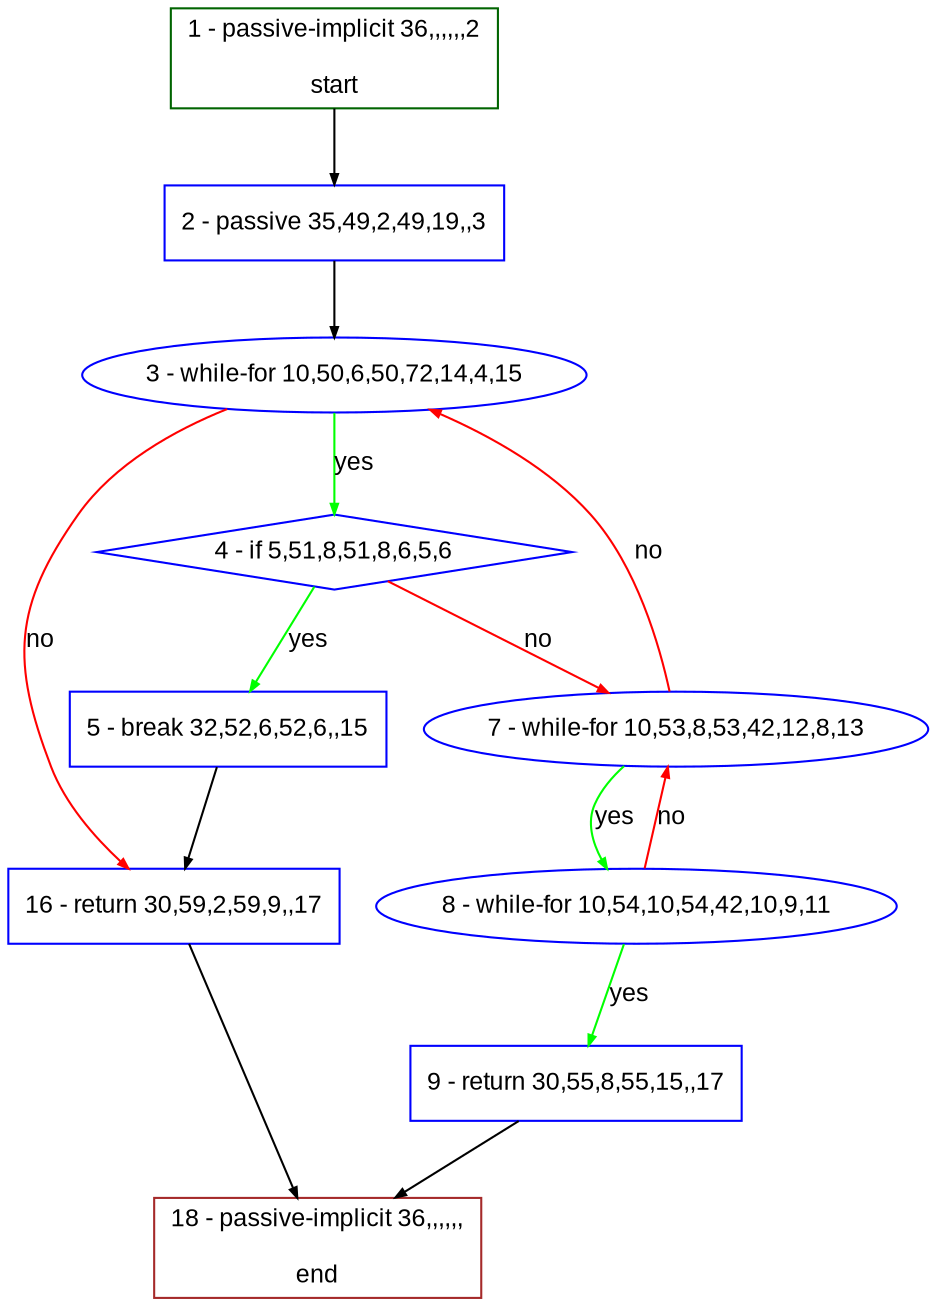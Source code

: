 digraph "" {
  graph [pack="true", label="", fontsize="12", packmode="clust", fontname="Arial", fillcolor="#FFFFCC", bgcolor="white", style="rounded,filled", compound="true"];
  node [node_initialized="no", label="", color="grey", fontsize="12", fillcolor="white", fontname="Arial", style="filled", shape="rectangle", compound="true", fixedsize="false"];
  edge [fontcolor="black", arrowhead="normal", arrowtail="none", arrowsize="0.5", ltail="", label="", color="black", fontsize="12", lhead="", fontname="Arial", dir="forward", compound="true"];
  __N1 [label="2 - passive 35,49,2,49,19,,3", color="#0000ff", fillcolor="#ffffff", style="filled", shape="box"];
  __N2 [label="1 - passive-implicit 36,,,,,,2\n\nstart", color="#006400", fillcolor="#ffffff", style="filled", shape="box"];
  __N3 [label="3 - while-for 10,50,6,50,72,14,4,15", color="#0000ff", fillcolor="#ffffff", style="filled", shape="oval"];
  __N4 [label="4 - if 5,51,8,51,8,6,5,6", color="#0000ff", fillcolor="#ffffff", style="filled", shape="diamond"];
  __N5 [label="16 - return 30,59,2,59,9,,17", color="#0000ff", fillcolor="#ffffff", style="filled", shape="box"];
  __N6 [label="5 - break 32,52,6,52,6,,15", color="#0000ff", fillcolor="#ffffff", style="filled", shape="box"];
  __N7 [label="7 - while-for 10,53,8,53,42,12,8,13", color="#0000ff", fillcolor="#ffffff", style="filled", shape="oval"];
  __N8 [label="8 - while-for 10,54,10,54,42,10,9,11", color="#0000ff", fillcolor="#ffffff", style="filled", shape="oval"];
  __N9 [label="9 - return 30,55,8,55,15,,17", color="#0000ff", fillcolor="#ffffff", style="filled", shape="box"];
  __N10 [label="18 - passive-implicit 36,,,,,,\n\nend", color="#a52a2a", fillcolor="#ffffff", style="filled", shape="box"];
  __N2 -> __N1 [arrowhead="normal", arrowtail="none", color="#000000", label="", dir="forward"];
  __N1 -> __N3 [arrowhead="normal", arrowtail="none", color="#000000", label="", dir="forward"];
  __N3 -> __N4 [arrowhead="normal", arrowtail="none", color="#00ff00", label="yes", dir="forward"];
  __N3 -> __N5 [arrowhead="normal", arrowtail="none", color="#ff0000", label="no", dir="forward"];
  __N4 -> __N6 [arrowhead="normal", arrowtail="none", color="#00ff00", label="yes", dir="forward"];
  __N4 -> __N7 [arrowhead="normal", arrowtail="none", color="#ff0000", label="no", dir="forward"];
  __N6 -> __N5 [arrowhead="normal", arrowtail="none", color="#000000", label="", dir="forward"];
  __N7 -> __N3 [arrowhead="normal", arrowtail="none", color="#ff0000", label="no", dir="forward"];
  __N7 -> __N8 [arrowhead="normal", arrowtail="none", color="#00ff00", label="yes", dir="forward"];
  __N8 -> __N7 [arrowhead="normal", arrowtail="none", color="#ff0000", label="no", dir="forward"];
  __N8 -> __N9 [arrowhead="normal", arrowtail="none", color="#00ff00", label="yes", dir="forward"];
  __N9 -> __N10 [arrowhead="normal", arrowtail="none", color="#000000", label="", dir="forward"];
  __N5 -> __N10 [arrowhead="normal", arrowtail="none", color="#000000", label="", dir="forward"];
}
